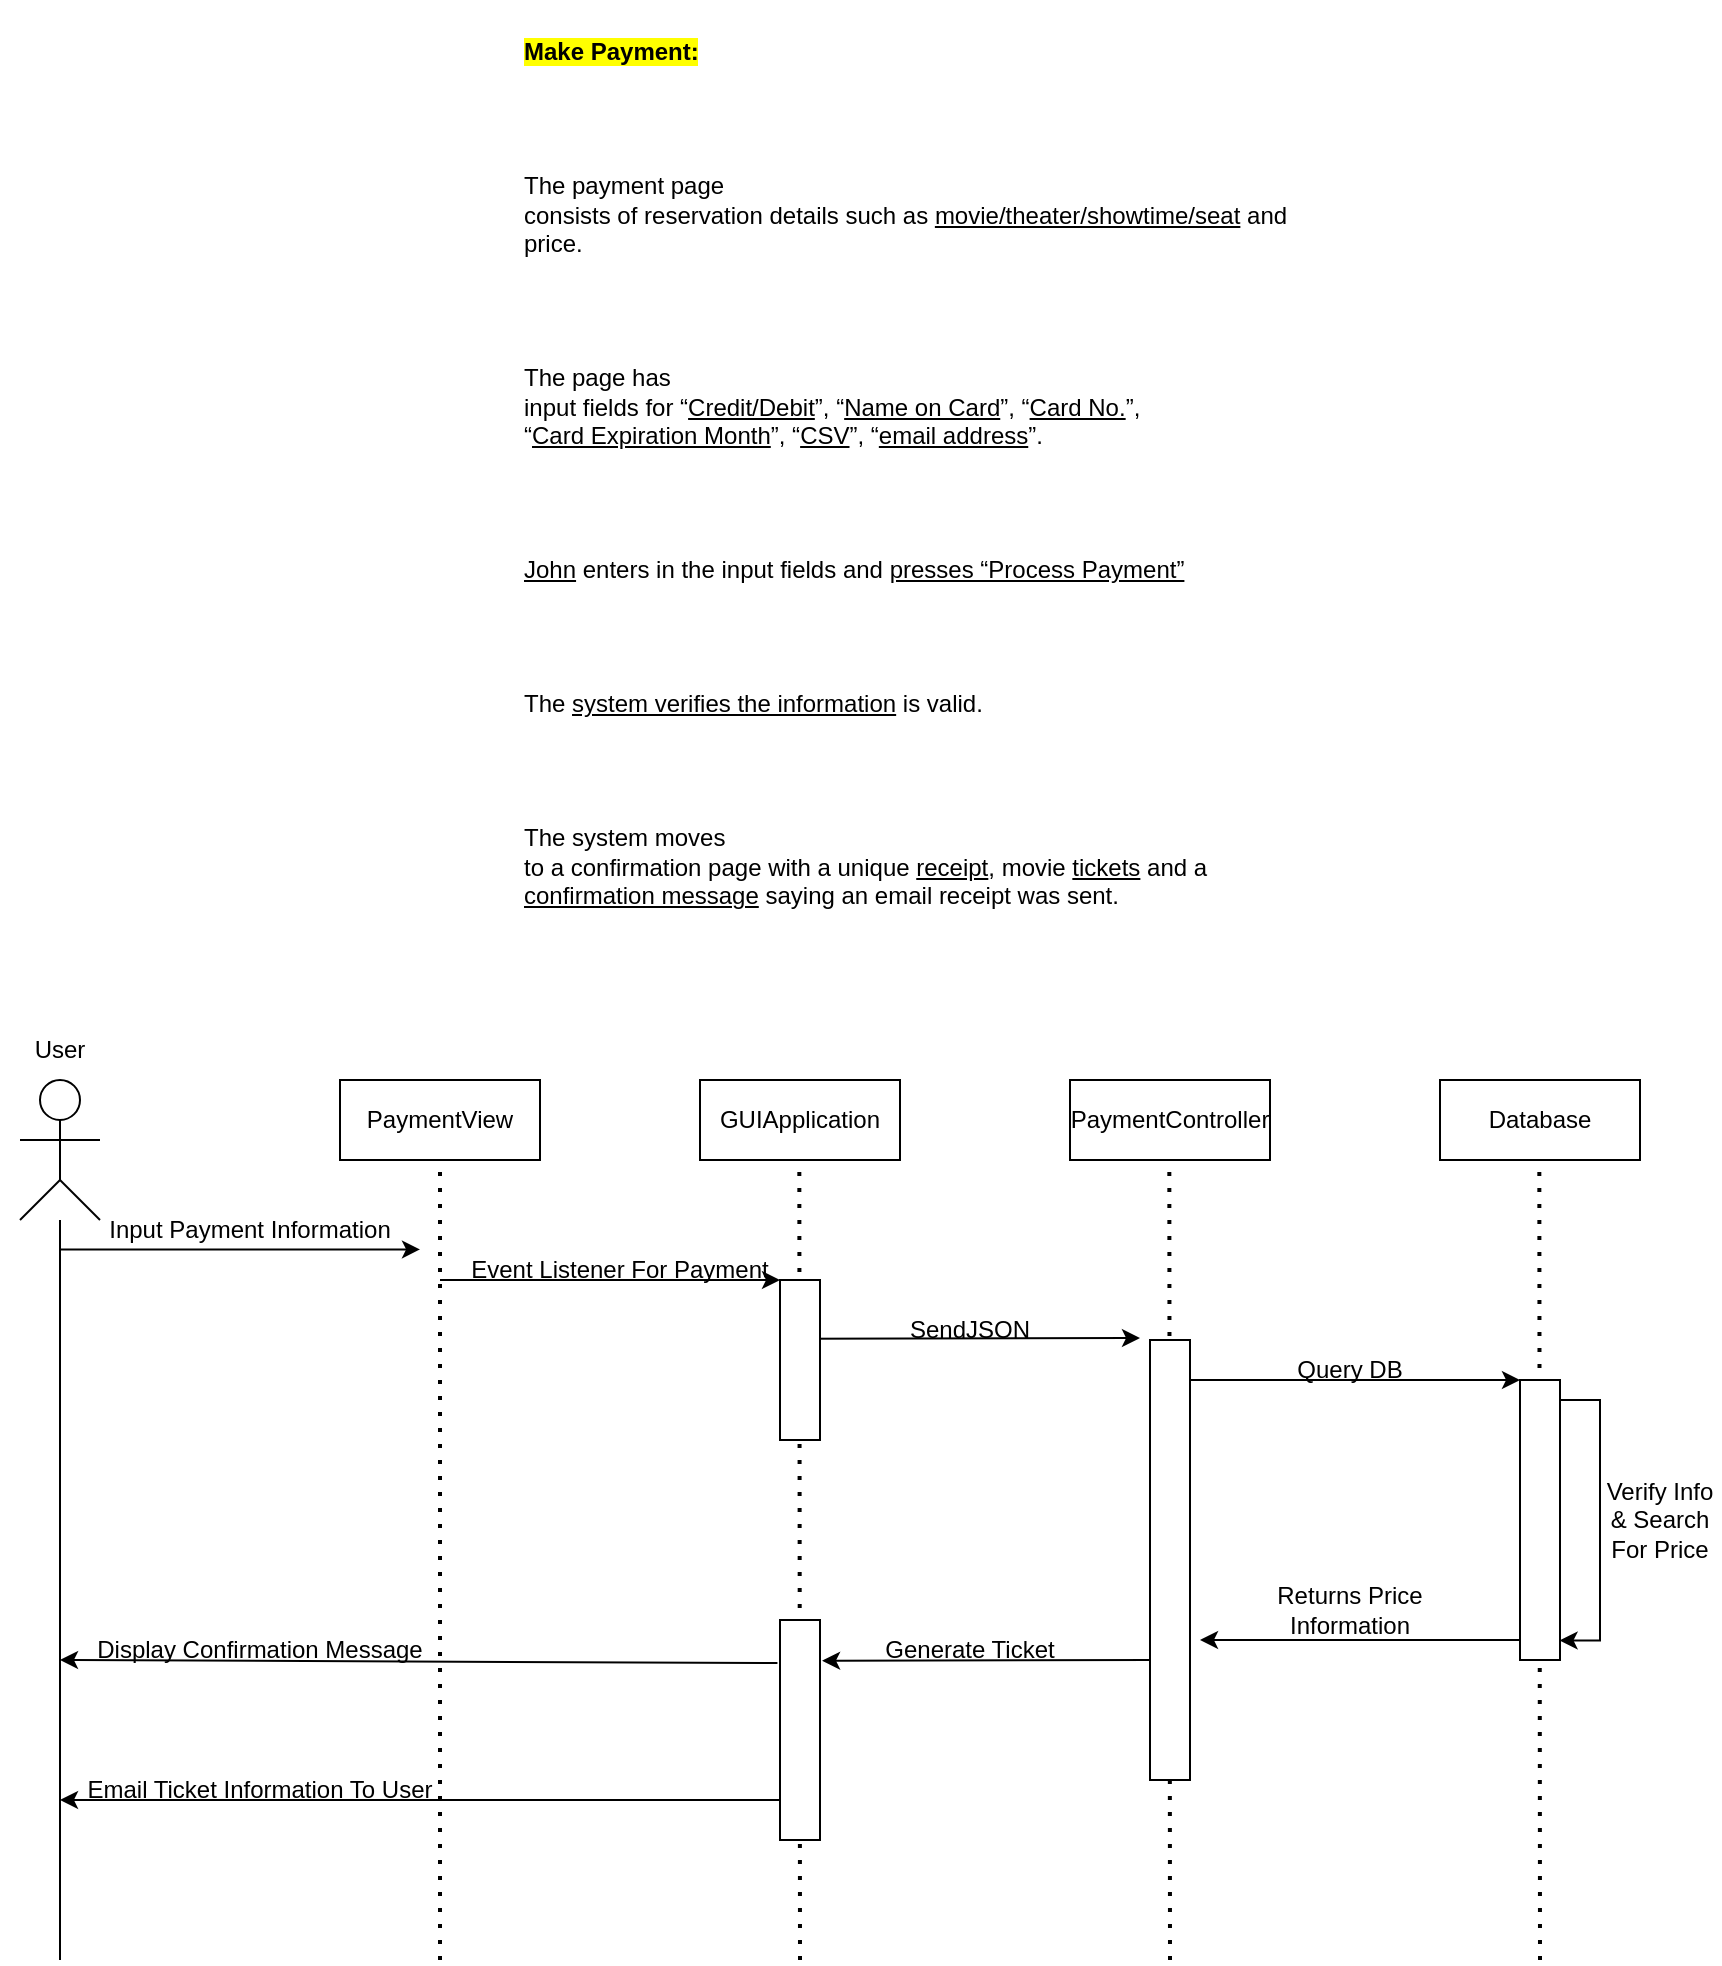<mxfile version="20.2.3" type="device"><diagram id="qc6EdB1nqr3FnKVJcfab" name="Page-1"><mxGraphModel dx="2087" dy="1845" grid="1" gridSize="10" guides="1" tooltips="1" connect="1" arrows="1" fold="1" page="1" pageScale="1" pageWidth="850" pageHeight="1100" math="0" shadow="0"><root><mxCell id="0"/><mxCell id="1" parent="0"/><mxCell id="voZQ7Lupmr0EBAwwqp7P-1" value="&lt;p style=&quot;mso-margin-top-alt:auto;mso-margin-bottom-alt:auto;&#10;text-align:justify&quot; class=&quot;MsoNormal&quot;&gt;&lt;b&gt;&lt;span style=&quot;mso-fareast-font-family:&amp;quot;Times New Roman&amp;quot;;&#10;mso-bidi-font-family:Calibri;mso-bidi-theme-font:minor-latin;background:yellow;&#10;mso-highlight:yellow&quot;&gt;Make Payment:&lt;/span&gt;&lt;/b&gt;&lt;b&gt;&lt;span style=&quot;mso-fareast-font-family:&#10;&amp;quot;Times New Roman&amp;quot;;mso-bidi-font-family:Calibri;mso-bidi-theme-font:minor-latin&quot;&gt;&#10;&lt;/span&gt;&lt;/b&gt;&lt;/p&gt;&#10;&#10;&lt;p style=&quot;mso-margin-top-alt:auto;mso-margin-bottom-alt:auto;&#10;text-align:justify&quot; class=&quot;MsoNormal&quot;&gt;&lt;span style=&quot;mso-fareast-font-family:&amp;quot;Times New Roman&amp;quot;;&#10;mso-bidi-font-family:Calibri;mso-bidi-theme-font:minor-latin&quot;&gt;The payment page&#10;consists of reservation details such as &lt;u&gt;movie/theater/showtime/seat&lt;/u&gt; and&#10;price. &lt;/span&gt;&lt;/p&gt;&#10;&#10;&lt;p style=&quot;mso-margin-top-alt:auto;mso-margin-bottom-alt:auto;&#10;text-align:justify&quot; class=&quot;MsoNormal&quot;&gt;&lt;span style=&quot;mso-fareast-font-family:&amp;quot;Times New Roman&amp;quot;;&#10;mso-bidi-font-family:Calibri;mso-bidi-theme-font:minor-latin&quot;&gt;The page has&#10;input fields for “&lt;u&gt;Credit/Debit&lt;/u&gt;”, “&lt;u&gt;Name on Card&lt;/u&gt;”, “&lt;u&gt;Card No.&lt;/u&gt;”,&#10;“&lt;u&gt;Card Expiration Month&lt;/u&gt;”, “&lt;u&gt;CSV&lt;/u&gt;”, “&lt;u&gt;email address&lt;/u&gt;”.&lt;/span&gt;&lt;/p&gt;&#10;&#10;&lt;p style=&quot;mso-margin-top-alt:auto;mso-margin-bottom-alt:auto;&#10;text-align:justify&quot; class=&quot;MsoNormal&quot;&gt;&lt;u&gt;&lt;span style=&quot;mso-fareast-font-family:&amp;quot;Times New Roman&amp;quot;;&#10;mso-bidi-font-family:Calibri;mso-bidi-theme-font:minor-latin&quot;&gt;John&lt;/span&gt;&lt;/u&gt;&lt;span style=&quot;mso-fareast-font-family:&amp;quot;Times New Roman&amp;quot;;mso-bidi-font-family:Calibri;&#10;mso-bidi-theme-font:minor-latin&quot;&gt; enters in the input fields and &lt;u style=&quot;text-underline:double&quot;&gt;presses “Process Payment”&lt;/u&gt;&lt;/span&gt;&lt;/p&gt;&#10;&#10;&lt;p style=&quot;mso-margin-top-alt:auto;mso-margin-bottom-alt:auto;&#10;text-align:justify&quot; class=&quot;MsoNormal&quot;&gt;&lt;span style=&quot;mso-fareast-font-family:&amp;quot;Times New Roman&amp;quot;;&#10;mso-bidi-font-family:Calibri;mso-bidi-theme-font:minor-latin&quot;&gt;The &lt;u style=&quot;text-underline:double&quot;&gt;system verifies the information&lt;/u&gt; is valid.&lt;/span&gt;&lt;/p&gt;&#10;&#10;&lt;p style=&quot;mso-margin-top-alt:auto;mso-margin-bottom-alt:auto;&#10;text-align:justify&quot; class=&quot;MsoNormal&quot;&gt;&lt;span style=&quot;mso-fareast-font-family:&amp;quot;Times New Roman&amp;quot;;&#10;mso-bidi-font-family:Calibri;mso-bidi-theme-font:minor-latin&quot;&gt;The system moves&#10;to a confirmation page with a unique &lt;u&gt;receipt&lt;/u&gt;, movie &lt;u&gt;tickets&lt;/u&gt; and a&#10;&lt;u&gt;confirmation message&lt;/u&gt; saying an email receipt was sent.&lt;b&gt;&lt;/b&gt;&lt;/span&gt;&lt;/p&gt;" style="text;whiteSpace=wrap;html=1;" vertex="1" parent="1"><mxGeometry x="150" y="-420" width="420" height="480" as="geometry"/></mxCell><mxCell id="voZQ7Lupmr0EBAwwqp7P-8" value="PaymentView" style="rounded=0;whiteSpace=wrap;html=1;" vertex="1" parent="1"><mxGeometry x="60" y="120" width="100" height="40" as="geometry"/></mxCell><mxCell id="voZQ7Lupmr0EBAwwqp7P-9" value="GUIApplication" style="rounded=0;whiteSpace=wrap;html=1;" vertex="1" parent="1"><mxGeometry x="240" y="120" width="100" height="40" as="geometry"/></mxCell><mxCell id="voZQ7Lupmr0EBAwwqp7P-10" value="PaymentController" style="rounded=0;whiteSpace=wrap;html=1;" vertex="1" parent="1"><mxGeometry x="425" y="120" width="100" height="40" as="geometry"/></mxCell><mxCell id="voZQ7Lupmr0EBAwwqp7P-11" value="Database" style="rounded=0;whiteSpace=wrap;html=1;" vertex="1" parent="1"><mxGeometry x="610" y="120" width="100" height="40" as="geometry"/></mxCell><mxCell id="voZQ7Lupmr0EBAwwqp7P-12" value="" style="endArrow=none;dashed=1;html=1;dashPattern=1 3;strokeWidth=2;rounded=0;entryX=0.5;entryY=1;entryDx=0;entryDy=0;" edge="1" parent="1" target="voZQ7Lupmr0EBAwwqp7P-8"><mxGeometry width="50" height="50" relative="1" as="geometry"><mxPoint x="110" y="560" as="sourcePoint"/><mxPoint x="360" y="290" as="targetPoint"/></mxGeometry></mxCell><mxCell id="voZQ7Lupmr0EBAwwqp7P-13" value="" style="endArrow=none;dashed=1;html=1;dashPattern=1 3;strokeWidth=2;rounded=0;entryX=0.5;entryY=1;entryDx=0;entryDy=0;" edge="1" parent="1"><mxGeometry width="50" height="50" relative="1" as="geometry"><mxPoint x="290" y="560" as="sourcePoint"/><mxPoint x="289.66" y="160" as="targetPoint"/></mxGeometry></mxCell><mxCell id="voZQ7Lupmr0EBAwwqp7P-14" value="" style="endArrow=none;dashed=1;html=1;dashPattern=1 3;strokeWidth=2;rounded=0;entryX=0.5;entryY=1;entryDx=0;entryDy=0;" edge="1" parent="1"><mxGeometry width="50" height="50" relative="1" as="geometry"><mxPoint x="475" y="560" as="sourcePoint"/><mxPoint x="474.66" y="160" as="targetPoint"/></mxGeometry></mxCell><mxCell id="voZQ7Lupmr0EBAwwqp7P-15" value="" style="endArrow=none;dashed=1;html=1;dashPattern=1 3;strokeWidth=2;rounded=0;entryX=0.5;entryY=1;entryDx=0;entryDy=0;" edge="1" parent="1"><mxGeometry width="50" height="50" relative="1" as="geometry"><mxPoint x="660" y="560" as="sourcePoint"/><mxPoint x="659.66" y="160" as="targetPoint"/></mxGeometry></mxCell><mxCell id="voZQ7Lupmr0EBAwwqp7P-16" value="" style="endArrow=classic;html=1;rounded=0;" edge="1" parent="1"><mxGeometry width="50" height="50" relative="1" as="geometry"><mxPoint x="110" y="220" as="sourcePoint"/><mxPoint x="280" y="220" as="targetPoint"/></mxGeometry></mxCell><mxCell id="voZQ7Lupmr0EBAwwqp7P-17" value="" style="ellipse;whiteSpace=wrap;html=1;aspect=fixed;" vertex="1" parent="1"><mxGeometry x="-90" y="120" width="20" height="20" as="geometry"/></mxCell><mxCell id="voZQ7Lupmr0EBAwwqp7P-18" value="" style="endArrow=none;html=1;rounded=0;entryX=0.5;entryY=1;entryDx=0;entryDy=0;" edge="1" parent="1" target="voZQ7Lupmr0EBAwwqp7P-17"><mxGeometry width="50" height="50" relative="1" as="geometry"><mxPoint x="-80" y="170" as="sourcePoint"/><mxPoint y="140" as="targetPoint"/></mxGeometry></mxCell><mxCell id="voZQ7Lupmr0EBAwwqp7P-19" value="" style="endArrow=none;html=1;rounded=0;" edge="1" parent="1"><mxGeometry width="50" height="50" relative="1" as="geometry"><mxPoint x="-100" y="150" as="sourcePoint"/><mxPoint x="-60" y="150" as="targetPoint"/></mxGeometry></mxCell><mxCell id="voZQ7Lupmr0EBAwwqp7P-20" value="" style="endArrow=none;html=1;rounded=0;" edge="1" parent="1"><mxGeometry width="50" height="50" relative="1" as="geometry"><mxPoint x="-100" y="190" as="sourcePoint"/><mxPoint x="-80" y="170" as="targetPoint"/></mxGeometry></mxCell><mxCell id="voZQ7Lupmr0EBAwwqp7P-21" value="" style="endArrow=none;html=1;rounded=0;" edge="1" parent="1"><mxGeometry width="50" height="50" relative="1" as="geometry"><mxPoint x="-60" y="190" as="sourcePoint"/><mxPoint x="-80" y="170" as="targetPoint"/></mxGeometry></mxCell><mxCell id="voZQ7Lupmr0EBAwwqp7P-22" value="" style="endArrow=none;html=1;rounded=0;" edge="1" parent="1"><mxGeometry width="50" height="50" relative="1" as="geometry"><mxPoint x="-80" y="560" as="sourcePoint"/><mxPoint x="-80" y="190" as="targetPoint"/></mxGeometry></mxCell><mxCell id="voZQ7Lupmr0EBAwwqp7P-24" value="User" style="text;html=1;strokeColor=none;fillColor=none;align=center;verticalAlign=middle;whiteSpace=wrap;rounded=0;" vertex="1" parent="1"><mxGeometry x="-110" y="90" width="60" height="30" as="geometry"/></mxCell><mxCell id="voZQ7Lupmr0EBAwwqp7P-25" value="" style="endArrow=classic;html=1;rounded=0;" edge="1" parent="1"><mxGeometry width="50" height="50" relative="1" as="geometry"><mxPoint x="290" y="249.43" as="sourcePoint"/><mxPoint x="460" y="249" as="targetPoint"/></mxGeometry></mxCell><mxCell id="voZQ7Lupmr0EBAwwqp7P-28" value="Input Payment Information" style="text;html=1;strokeColor=none;fillColor=none;align=center;verticalAlign=middle;whiteSpace=wrap;rounded=0;" vertex="1" parent="1"><mxGeometry x="-60" y="180" width="150" height="30" as="geometry"/></mxCell><mxCell id="voZQ7Lupmr0EBAwwqp7P-29" value="Event Listener For Payment" style="text;html=1;strokeColor=none;fillColor=none;align=center;verticalAlign=middle;whiteSpace=wrap;rounded=0;" vertex="1" parent="1"><mxGeometry x="120" y="200" width="160" height="30" as="geometry"/></mxCell><mxCell id="voZQ7Lupmr0EBAwwqp7P-30" value="" style="endArrow=classic;html=1;rounded=0;" edge="1" parent="1"><mxGeometry width="50" height="50" relative="1" as="geometry"><mxPoint x="-80" y="204.71" as="sourcePoint"/><mxPoint x="100" y="204.71" as="targetPoint"/></mxGeometry></mxCell><mxCell id="voZQ7Lupmr0EBAwwqp7P-32" value="SendJSON" style="text;html=1;strokeColor=none;fillColor=none;align=center;verticalAlign=middle;whiteSpace=wrap;rounded=0;" vertex="1" parent="1"><mxGeometry x="300" y="230" width="150" height="30" as="geometry"/></mxCell><mxCell id="voZQ7Lupmr0EBAwwqp7P-33" value="Query DB" style="text;html=1;strokeColor=none;fillColor=none;align=center;verticalAlign=middle;whiteSpace=wrap;rounded=0;" vertex="1" parent="1"><mxGeometry x="490" y="250" width="150" height="30" as="geometry"/></mxCell><mxCell id="voZQ7Lupmr0EBAwwqp7P-34" value="" style="rounded=0;whiteSpace=wrap;html=1;" vertex="1" parent="1"><mxGeometry x="650" y="270" width="20" height="140" as="geometry"/></mxCell><mxCell id="voZQ7Lupmr0EBAwwqp7P-26" value="" style="endArrow=classic;html=1;rounded=0;" edge="1" parent="1"><mxGeometry width="50" height="50" relative="1" as="geometry"><mxPoint x="480" y="270" as="sourcePoint"/><mxPoint x="650" y="270" as="targetPoint"/></mxGeometry></mxCell><mxCell id="voZQ7Lupmr0EBAwwqp7P-36" style="edgeStyle=orthogonalEdgeStyle;rounded=0;orthogonalLoop=1;jettySize=auto;html=1;entryX=0.99;entryY=0.93;entryDx=0;entryDy=0;entryPerimeter=0;" edge="1" parent="1" target="voZQ7Lupmr0EBAwwqp7P-34"><mxGeometry relative="1" as="geometry"><mxPoint x="670" y="280" as="sourcePoint"/><Array as="points"><mxPoint x="670" y="280"/><mxPoint x="690" y="280"/><mxPoint x="690" y="400"/></Array></mxGeometry></mxCell><mxCell id="voZQ7Lupmr0EBAwwqp7P-37" value="Verify Info &amp;amp; Search For Price" style="text;html=1;strokeColor=none;fillColor=none;align=center;verticalAlign=middle;whiteSpace=wrap;rounded=0;" vertex="1" parent="1"><mxGeometry x="690" y="325" width="60" height="30" as="geometry"/></mxCell><mxCell id="voZQ7Lupmr0EBAwwqp7P-38" value="" style="endArrow=classic;html=1;rounded=0;exitX=0;exitY=0.929;exitDx=0;exitDy=0;exitPerimeter=0;" edge="1" parent="1" source="voZQ7Lupmr0EBAwwqp7P-34"><mxGeometry width="50" height="50" relative="1" as="geometry"><mxPoint x="530" y="400" as="sourcePoint"/><mxPoint x="490" y="400" as="targetPoint"/></mxGeometry></mxCell><mxCell id="voZQ7Lupmr0EBAwwqp7P-40" value="" style="rounded=0;whiteSpace=wrap;html=1;" vertex="1" parent="1"><mxGeometry x="465" y="250" width="20" height="220" as="geometry"/></mxCell><mxCell id="voZQ7Lupmr0EBAwwqp7P-43" value="Returns Price Information" style="text;html=1;strokeColor=none;fillColor=none;align=center;verticalAlign=middle;whiteSpace=wrap;rounded=0;" vertex="1" parent="1"><mxGeometry x="520" y="370" width="90" height="30" as="geometry"/></mxCell><mxCell id="voZQ7Lupmr0EBAwwqp7P-44" value="" style="endArrow=classic;html=1;rounded=0;entryX=1.052;entryY=0.185;entryDx=0;entryDy=0;entryPerimeter=0;" edge="1" parent="1" target="voZQ7Lupmr0EBAwwqp7P-49"><mxGeometry width="50" height="50" relative="1" as="geometry"><mxPoint x="465" y="410" as="sourcePoint"/><mxPoint x="310" y="410" as="targetPoint"/></mxGeometry></mxCell><mxCell id="voZQ7Lupmr0EBAwwqp7P-45" value="" style="rounded=0;whiteSpace=wrap;html=1;" vertex="1" parent="1"><mxGeometry x="280" y="220" width="20" height="80" as="geometry"/></mxCell><mxCell id="voZQ7Lupmr0EBAwwqp7P-46" value="Generate Ticket" style="text;html=1;strokeColor=none;fillColor=none;align=center;verticalAlign=middle;whiteSpace=wrap;rounded=0;" vertex="1" parent="1"><mxGeometry x="330" y="390" width="90" height="30" as="geometry"/></mxCell><mxCell id="voZQ7Lupmr0EBAwwqp7P-47" value="" style="endArrow=classic;html=1;rounded=0;exitX=0;exitY=0.818;exitDx=0;exitDy=0;exitPerimeter=0;" edge="1" parent="1" source="voZQ7Lupmr0EBAwwqp7P-49"><mxGeometry width="50" height="50" relative="1" as="geometry"><mxPoint x="270" y="480" as="sourcePoint"/><mxPoint x="-80" y="480" as="targetPoint"/></mxGeometry></mxCell><mxCell id="voZQ7Lupmr0EBAwwqp7P-48" value="Email Ticket Information To User" style="text;html=1;strokeColor=none;fillColor=none;align=center;verticalAlign=middle;whiteSpace=wrap;rounded=0;" vertex="1" parent="1"><mxGeometry x="-90" y="460" width="220" height="30" as="geometry"/></mxCell><mxCell id="voZQ7Lupmr0EBAwwqp7P-49" value="" style="rounded=0;whiteSpace=wrap;html=1;" vertex="1" parent="1"><mxGeometry x="280" y="390" width="20" height="110" as="geometry"/></mxCell><mxCell id="voZQ7Lupmr0EBAwwqp7P-50" value="" style="endArrow=classic;html=1;rounded=0;exitX=-0.064;exitY=0.196;exitDx=0;exitDy=0;exitPerimeter=0;" edge="1" parent="1" source="voZQ7Lupmr0EBAwwqp7P-49"><mxGeometry width="50" height="50" relative="1" as="geometry"><mxPoint x="230" y="370" as="sourcePoint"/><mxPoint x="-80" y="410" as="targetPoint"/></mxGeometry></mxCell><mxCell id="voZQ7Lupmr0EBAwwqp7P-52" value="Display Confirmation Message" style="text;html=1;strokeColor=none;fillColor=none;align=center;verticalAlign=middle;whiteSpace=wrap;rounded=0;" vertex="1" parent="1"><mxGeometry x="-70" y="390" width="180" height="30" as="geometry"/></mxCell></root></mxGraphModel></diagram></mxfile>
